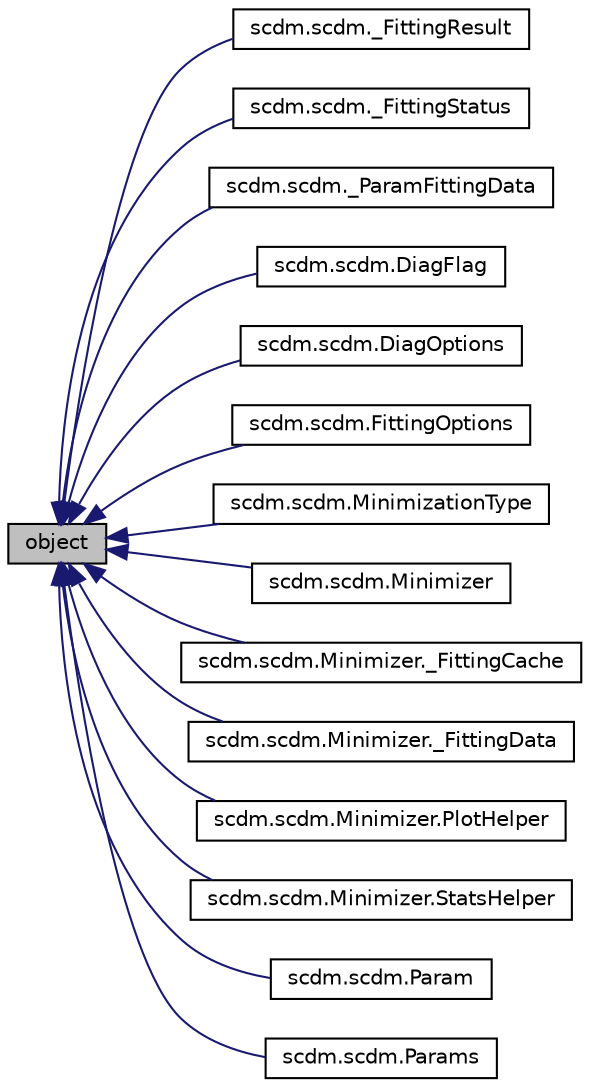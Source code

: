 digraph G
{
  edge [fontname="Helvetica",fontsize="10",labelfontname="Helvetica",labelfontsize="10"];
  node [fontname="Helvetica",fontsize="10",shape=record];
  rankdir=LR;
  Node1 [label="object",height=0.2,width=0.4,color="black", fillcolor="grey75", style="filled" fontcolor="black"];
  Node1 -> Node2 [dir=back,color="midnightblue",fontsize="10",style="solid",fontname="Helvetica"];
  Node2 [label="scdm.scdm._FittingResult",height=0.2,width=0.4,color="black", fillcolor="white", style="filled",URL="$classscdm_1_1scdm_1_1__FittingResult.html",tooltip="Hold fitting results (i.e fitted parameters and fitting data) This is a inner class of class _Fitting..."];
  Node1 -> Node3 [dir=back,color="midnightblue",fontsize="10",style="solid",fontname="Helvetica"];
  Node3 [label="scdm.scdm._FittingStatus",height=0.2,width=0.4,color="black", fillcolor="white", style="filled",URL="$classscdm_1_1scdm_1_1__FittingStatus.html",tooltip="Hold the status of the fitting operation."];
  Node1 -> Node4 [dir=back,color="midnightblue",fontsize="10",style="solid",fontname="Helvetica"];
  Node4 [label="scdm.scdm._ParamFittingData",height=0.2,width=0.4,color="black", fillcolor="white", style="filled",URL="$classscdm_1_1scdm_1_1__ParamFittingData.html",tooltip="Hold a record of fitting data for a given parameter of class Param."];
  Node1 -> Node5 [dir=back,color="midnightblue",fontsize="10",style="solid",fontname="Helvetica"];
  Node5 [label="scdm.scdm.DiagFlag",height=0.2,width=0.4,color="black", fillcolor="white", style="filled",URL="$classscdm_1_1scdm_1_1DiagFlag.html",tooltip="Define which diagnostic information should be collectedlogs: produce diagnostic log filesplots: produ..."];
  Node1 -> Node6 [dir=back,color="midnightblue",fontsize="10",style="solid",fontname="Helvetica"];
  Node6 [label="scdm.scdm.DiagOptions",height=0.2,width=0.4,color="black", fillcolor="white", style="filled",URL="$classscdm_1_1scdm_1_1DiagOptions.html",tooltip="Diagnostic helper class to output logs, plots and statistics to tune fitting or diagnose fitting fail..."];
  Node1 -> Node7 [dir=back,color="midnightblue",fontsize="10",style="solid",fontname="Helvetica"];
  Node7 [label="scdm.scdm.FittingOptions",height=0.2,width=0.4,color="black", fillcolor="white", style="filled",URL="$classscdm_1_1scdm_1_1FittingOptions.html",tooltip="Class for specifying options applicable to the fitting process."];
  Node1 -> Node8 [dir=back,color="midnightblue",fontsize="10",style="solid",fontname="Helvetica"];
  Node8 [label="scdm.scdm.MinimizationType",height=0.2,width=0.4,color="black", fillcolor="white", style="filled",URL="$classscdm_1_1scdm_1_1MinimizationType.html",tooltip="Define which quantity should be mimimized during fitting and hence the stopping criterionminimize_fun..."];
  Node1 -> Node9 [dir=back,color="midnightblue",fontsize="10",style="solid",fontname="Helvetica"];
  Node9 [label="scdm.scdm.Minimizer",height=0.2,width=0.4,color="black", fillcolor="white", style="filled",URL="$classscdm_1_1scdm_1_1Minimizer.html",tooltip="Minimization of an objective function using a variant of the Coordinate Descent algorithm."];
  Node1 -> Node10 [dir=back,color="midnightblue",fontsize="10",style="solid",fontname="Helvetica"];
  Node10 [label="scdm.scdm.Minimizer._FittingCache",height=0.2,width=0.4,color="black", fillcolor="white", style="filled",URL="$classscdm_1_1scdm_1_1Minimizer_1_1__FittingCache.html",tooltip="Private class for managing a cache with tuples of parameters [p0,...,pn] as keys."];
  Node1 -> Node11 [dir=back,color="midnightblue",fontsize="10",style="solid",fontname="Helvetica"];
  Node11 [label="scdm.scdm.Minimizer._FittingData",height=0.2,width=0.4,color="black", fillcolor="white", style="filled",URL="$classscdm_1_1scdm_1_1Minimizer_1_1__FittingData.html",tooltip="Hold global fitting data for all parameters."];
  Node1 -> Node12 [dir=back,color="midnightblue",fontsize="10",style="solid",fontname="Helvetica"];
  Node12 [label="scdm.scdm.Minimizer.PlotHelper",height=0.2,width=0.4,color="black", fillcolor="white", style="filled",URL="$classscdm_1_1scdm_1_1Minimizer_1_1PlotHelper.html",tooltip="Helper class for plotting fitting results."];
  Node1 -> Node13 [dir=back,color="midnightblue",fontsize="10",style="solid",fontname="Helvetica"];
  Node13 [label="scdm.scdm.Minimizer.StatsHelper",height=0.2,width=0.4,color="black", fillcolor="white", style="filled",URL="$classscdm_1_1scdm_1_1Minimizer_1_1StatsHelper.html",tooltip="Output statistics related to Parameter fitting."];
  Node1 -> Node14 [dir=back,color="midnightblue",fontsize="10",style="solid",fontname="Helvetica"];
  Node14 [label="scdm.scdm.Param",height=0.2,width=0.4,color="black", fillcolor="white", style="filled",URL="$classscdm_1_1scdm_1_1Param.html",tooltip="Represents a parameter of some model which has to be estimated."];
  Node1 -> Node15 [dir=back,color="midnightblue",fontsize="10",style="solid",fontname="Helvetica"];
  Node15 [label="scdm.scdm.Params",height=0.2,width=0.4,color="black", fillcolor="white", style="filled",URL="$classscdm_1_1scdm_1_1Params.html",tooltip="Represents the list of parameters of clas Param to estimate."];
}
